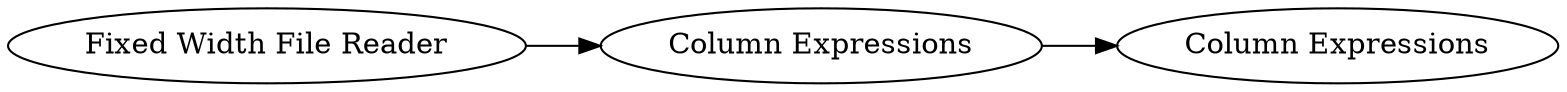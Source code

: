 digraph {
	2 -> 3
	1 -> 2
	1 [label="Fixed Width File Reader"]
	3 [label="Column Expressions"]
	2 [label="Column Expressions"]
	rankdir=LR
}
